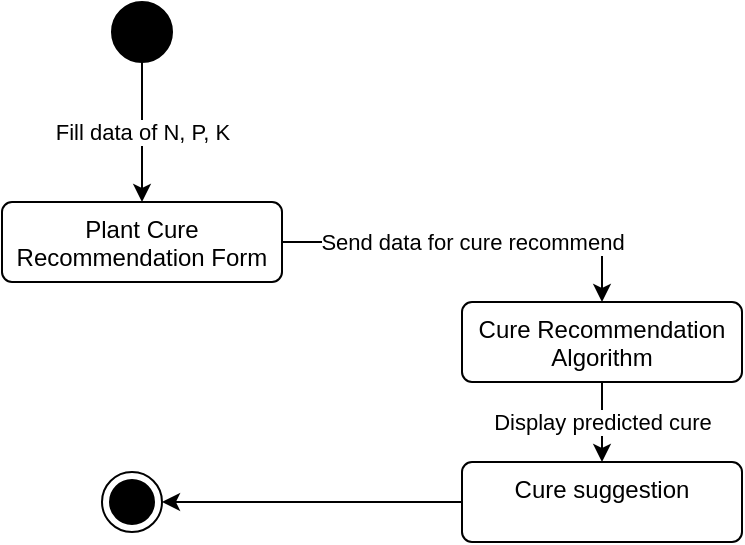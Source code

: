 <mxfile version="24.0.7" type="device">
  <diagram name="Page-1" id="KBEaiFNk3rMuaAeFmrGR">
    <mxGraphModel dx="1042" dy="569" grid="1" gridSize="10" guides="1" tooltips="1" connect="1" arrows="1" fold="1" page="1" pageScale="1" pageWidth="850" pageHeight="1100" math="0" shadow="0">
      <root>
        <mxCell id="0" />
        <mxCell id="1" parent="0" />
        <mxCell id="9LwCvAnH0qxk0vJzkE7Z-5" value="Send data for cure recommend" style="edgeStyle=orthogonalEdgeStyle;rounded=0;orthogonalLoop=1;jettySize=auto;html=1;entryX=0.5;entryY=0;entryDx=0;entryDy=0;" edge="1" parent="1" source="9LwCvAnH0qxk0vJzkE7Z-1" target="9LwCvAnH0qxk0vJzkE7Z-4">
          <mxGeometry relative="1" as="geometry" />
        </mxCell>
        <mxCell id="9LwCvAnH0qxk0vJzkE7Z-1" value="Plant Cure Recommendation Form" style="html=1;align=center;verticalAlign=top;rounded=1;absoluteArcSize=1;arcSize=10;dashed=0;whiteSpace=wrap;" vertex="1" parent="1">
          <mxGeometry x="340" y="160" width="140" height="40" as="geometry" />
        </mxCell>
        <mxCell id="9LwCvAnH0qxk0vJzkE7Z-3" value="Fill data of N, P, K" style="edgeStyle=orthogonalEdgeStyle;rounded=0;orthogonalLoop=1;jettySize=auto;html=1;entryX=0.5;entryY=0;entryDx=0;entryDy=0;" edge="1" parent="1" source="9LwCvAnH0qxk0vJzkE7Z-2" target="9LwCvAnH0qxk0vJzkE7Z-1">
          <mxGeometry relative="1" as="geometry" />
        </mxCell>
        <mxCell id="9LwCvAnH0qxk0vJzkE7Z-2" value="" style="ellipse;fillColor=strokeColor;html=1;" vertex="1" parent="1">
          <mxGeometry x="395" y="60" width="30" height="30" as="geometry" />
        </mxCell>
        <mxCell id="9LwCvAnH0qxk0vJzkE7Z-7" value="Display predicted cure" style="edgeStyle=orthogonalEdgeStyle;rounded=0;orthogonalLoop=1;jettySize=auto;html=1;entryX=0.5;entryY=0;entryDx=0;entryDy=0;" edge="1" parent="1" source="9LwCvAnH0qxk0vJzkE7Z-4" target="9LwCvAnH0qxk0vJzkE7Z-6">
          <mxGeometry relative="1" as="geometry" />
        </mxCell>
        <mxCell id="9LwCvAnH0qxk0vJzkE7Z-4" value="Cure Recommendation Algorithm" style="html=1;align=center;verticalAlign=top;rounded=1;absoluteArcSize=1;arcSize=10;dashed=0;whiteSpace=wrap;" vertex="1" parent="1">
          <mxGeometry x="570" y="210" width="140" height="40" as="geometry" />
        </mxCell>
        <mxCell id="9LwCvAnH0qxk0vJzkE7Z-12" style="edgeStyle=orthogonalEdgeStyle;rounded=0;orthogonalLoop=1;jettySize=auto;html=1;entryX=1;entryY=0.5;entryDx=0;entryDy=0;" edge="1" parent="1" source="9LwCvAnH0qxk0vJzkE7Z-6" target="9LwCvAnH0qxk0vJzkE7Z-10">
          <mxGeometry relative="1" as="geometry" />
        </mxCell>
        <mxCell id="9LwCvAnH0qxk0vJzkE7Z-6" value="Cure suggestion" style="html=1;align=center;verticalAlign=top;rounded=1;absoluteArcSize=1;arcSize=10;dashed=0;whiteSpace=wrap;" vertex="1" parent="1">
          <mxGeometry x="570" y="290" width="140" height="40" as="geometry" />
        </mxCell>
        <mxCell id="9LwCvAnH0qxk0vJzkE7Z-10" value="" style="ellipse;html=1;shape=endState;fillColor=strokeColor;" vertex="1" parent="1">
          <mxGeometry x="390" y="295" width="30" height="30" as="geometry" />
        </mxCell>
      </root>
    </mxGraphModel>
  </diagram>
</mxfile>
